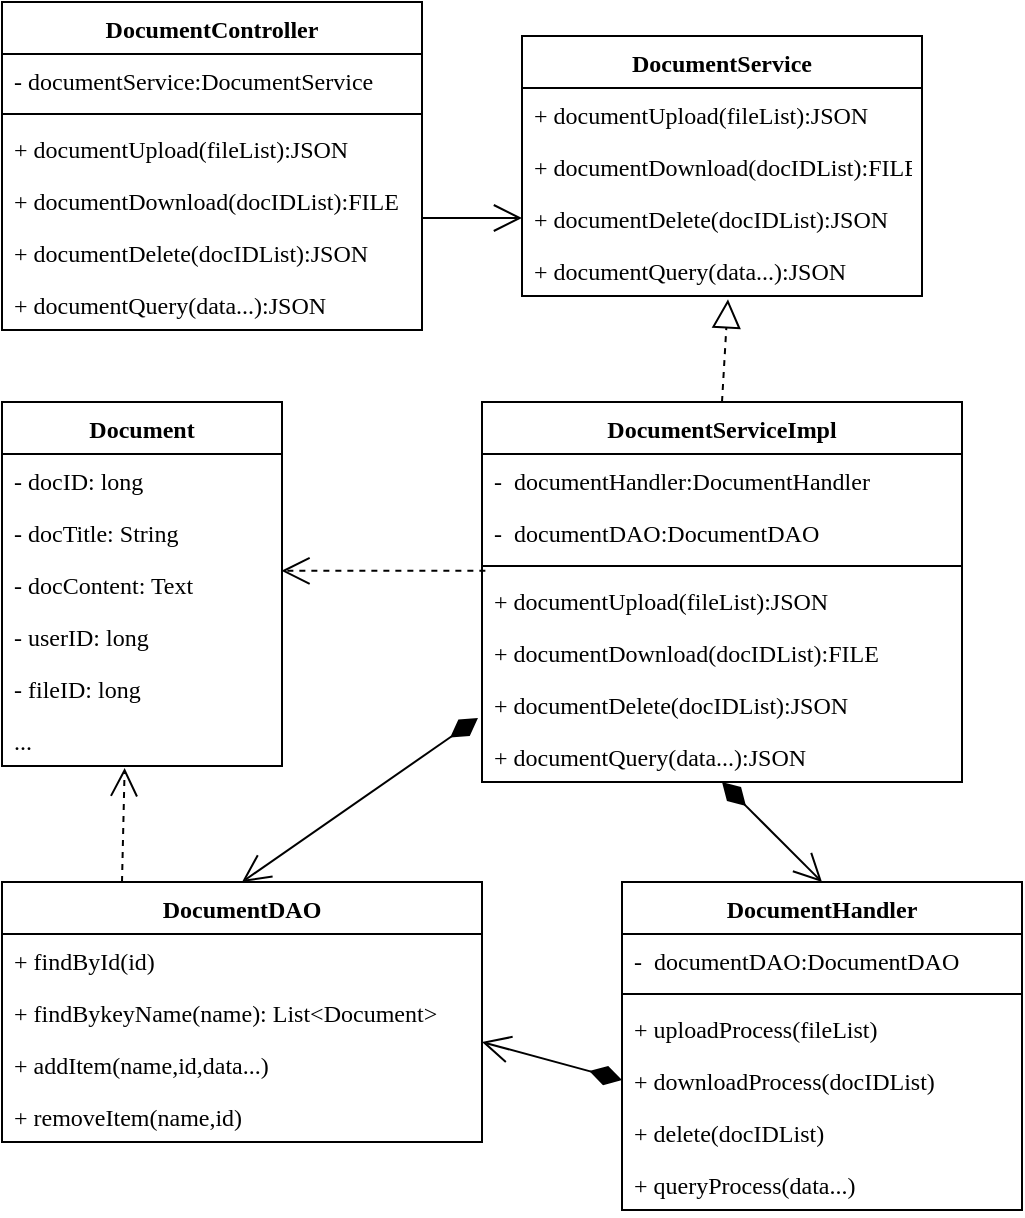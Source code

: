 <mxfile version="20.8.20" type="github">
  <diagram id="C5RBs43oDa-KdzZeNtuy" name="Page-1">
    <mxGraphModel dx="817" dy="654" grid="1" gridSize="10" guides="1" tooltips="1" connect="1" arrows="1" fold="1" page="1" pageScale="1" pageWidth="827" pageHeight="1169" math="0" shadow="0">
      <root>
        <mxCell id="WIyWlLk6GJQsqaUBKTNV-0" />
        <mxCell id="WIyWlLk6GJQsqaUBKTNV-1" parent="WIyWlLk6GJQsqaUBKTNV-0" />
        <mxCell id="u-H9tAzX5xYa-0JLk3yS-4" value="Document" style="swimlane;fontStyle=1;childLayout=stackLayout;horizontal=1;startSize=26;fillColor=none;horizontalStack=0;resizeParent=1;resizeParentMax=0;resizeLast=0;collapsible=1;marginBottom=0;fontFamily=Times New Roman;" vertex="1" parent="WIyWlLk6GJQsqaUBKTNV-1">
          <mxGeometry x="80" y="240" width="140" height="182" as="geometry" />
        </mxCell>
        <mxCell id="u-H9tAzX5xYa-0JLk3yS-5" value="- docID: long" style="text;strokeColor=none;fillColor=none;align=left;verticalAlign=top;spacingLeft=4;spacingRight=4;overflow=hidden;rotatable=0;points=[[0,0.5],[1,0.5]];portConstraint=eastwest;fontFamily=Times New Roman;" vertex="1" parent="u-H9tAzX5xYa-0JLk3yS-4">
          <mxGeometry y="26" width="140" height="26" as="geometry" />
        </mxCell>
        <mxCell id="u-H9tAzX5xYa-0JLk3yS-6" value="- docTitle: String" style="text;strokeColor=none;fillColor=none;align=left;verticalAlign=top;spacingLeft=4;spacingRight=4;overflow=hidden;rotatable=0;points=[[0,0.5],[1,0.5]];portConstraint=eastwest;fontFamily=Times New Roman;" vertex="1" parent="u-H9tAzX5xYa-0JLk3yS-4">
          <mxGeometry y="52" width="140" height="26" as="geometry" />
        </mxCell>
        <object label="- docContent: Text&#xa;" d="d" id="u-H9tAzX5xYa-0JLk3yS-7">
          <mxCell style="text;strokeColor=none;fillColor=none;align=left;verticalAlign=top;spacingLeft=4;spacingRight=4;overflow=hidden;rotatable=0;points=[[0,0.5],[1,0.5]];portConstraint=eastwest;fontFamily=Times New Roman;" vertex="1" parent="u-H9tAzX5xYa-0JLk3yS-4">
            <mxGeometry y="78" width="140" height="26" as="geometry" />
          </mxCell>
        </object>
        <object label="- userID: long&#xa;" d="d" id="u-H9tAzX5xYa-0JLk3yS-8">
          <mxCell style="text;strokeColor=none;fillColor=none;align=left;verticalAlign=top;spacingLeft=4;spacingRight=4;overflow=hidden;rotatable=0;points=[[0,0.5],[1,0.5]];portConstraint=eastwest;fontFamily=Times New Roman;" vertex="1" parent="u-H9tAzX5xYa-0JLk3yS-4">
            <mxGeometry y="104" width="140" height="26" as="geometry" />
          </mxCell>
        </object>
        <object label="- fileID: long&#xa;" d="d" id="u-H9tAzX5xYa-0JLk3yS-9">
          <mxCell style="text;strokeColor=none;fillColor=none;align=left;verticalAlign=top;spacingLeft=4;spacingRight=4;overflow=hidden;rotatable=0;points=[[0,0.5],[1,0.5]];portConstraint=eastwest;fontFamily=Times New Roman;" vertex="1" parent="u-H9tAzX5xYa-0JLk3yS-4">
            <mxGeometry y="130" width="140" height="26" as="geometry" />
          </mxCell>
        </object>
        <object label="..." d="d" id="u-H9tAzX5xYa-0JLk3yS-25">
          <mxCell style="text;strokeColor=none;fillColor=none;align=left;verticalAlign=top;spacingLeft=4;spacingRight=4;overflow=hidden;rotatable=0;points=[[0,0.5],[1,0.5]];portConstraint=eastwest;fontFamily=Times New Roman;" vertex="1" parent="u-H9tAzX5xYa-0JLk3yS-4">
            <mxGeometry y="156" width="140" height="26" as="geometry" />
          </mxCell>
        </object>
        <mxCell id="u-H9tAzX5xYa-0JLk3yS-16" value="DocumentDAO" style="swimlane;fontStyle=1;childLayout=stackLayout;horizontal=1;startSize=26;fillColor=none;horizontalStack=0;resizeParent=1;resizeParentMax=0;resizeLast=0;collapsible=1;marginBottom=0;fontFamily=Times New Roman;" vertex="1" parent="WIyWlLk6GJQsqaUBKTNV-1">
          <mxGeometry x="80" y="480" width="240" height="130" as="geometry" />
        </mxCell>
        <mxCell id="u-H9tAzX5xYa-0JLk3yS-17" value="+ findById(id)" style="text;strokeColor=none;fillColor=none;align=left;verticalAlign=top;spacingLeft=4;spacingRight=4;overflow=hidden;rotatable=0;points=[[0,0.5],[1,0.5]];portConstraint=eastwest;fontFamily=Times New Roman;" vertex="1" parent="u-H9tAzX5xYa-0JLk3yS-16">
          <mxGeometry y="26" width="240" height="26" as="geometry" />
        </mxCell>
        <mxCell id="u-H9tAzX5xYa-0JLk3yS-18" value="+ findBykeyName(name): List&lt;Document&gt;" style="text;strokeColor=none;fillColor=none;align=left;verticalAlign=top;spacingLeft=4;spacingRight=4;overflow=hidden;rotatable=0;points=[[0,0.5],[1,0.5]];portConstraint=eastwest;fontFamily=Times New Roman;" vertex="1" parent="u-H9tAzX5xYa-0JLk3yS-16">
          <mxGeometry y="52" width="240" height="26" as="geometry" />
        </mxCell>
        <mxCell id="u-H9tAzX5xYa-0JLk3yS-19" value="+ addItem(name,id,data...)" style="text;strokeColor=none;fillColor=none;align=left;verticalAlign=top;spacingLeft=4;spacingRight=4;overflow=hidden;rotatable=0;points=[[0,0.5],[1,0.5]];portConstraint=eastwest;fontFamily=Times New Roman;" vertex="1" parent="u-H9tAzX5xYa-0JLk3yS-16">
          <mxGeometry y="78" width="240" height="26" as="geometry" />
        </mxCell>
        <mxCell id="u-H9tAzX5xYa-0JLk3yS-20" value="+ removeItem(name,id)" style="text;strokeColor=none;fillColor=none;align=left;verticalAlign=top;spacingLeft=4;spacingRight=4;overflow=hidden;rotatable=0;points=[[0,0.5],[1,0.5]];portConstraint=eastwest;fontFamily=Times New Roman;" vertex="1" parent="u-H9tAzX5xYa-0JLk3yS-16">
          <mxGeometry y="104" width="240" height="26" as="geometry" />
        </mxCell>
        <mxCell id="u-H9tAzX5xYa-0JLk3yS-31" value="DocumentController" style="swimlane;fontStyle=1;align=center;verticalAlign=top;childLayout=stackLayout;horizontal=1;startSize=26;horizontalStack=0;resizeParent=1;resizeParentMax=0;resizeLast=0;collapsible=1;marginBottom=0;fontFamily=Times New Roman;" vertex="1" parent="WIyWlLk6GJQsqaUBKTNV-1">
          <mxGeometry x="80" y="40" width="210" height="164" as="geometry" />
        </mxCell>
        <mxCell id="u-H9tAzX5xYa-0JLk3yS-32" value="- documentService:DocumentService" style="text;strokeColor=none;fillColor=none;align=left;verticalAlign=top;spacingLeft=4;spacingRight=4;overflow=hidden;rotatable=0;points=[[0,0.5],[1,0.5]];portConstraint=eastwest;fontFamily=Times New Roman;" vertex="1" parent="u-H9tAzX5xYa-0JLk3yS-31">
          <mxGeometry y="26" width="210" height="26" as="geometry" />
        </mxCell>
        <mxCell id="u-H9tAzX5xYa-0JLk3yS-33" value="" style="line;strokeWidth=1;fillColor=none;align=left;verticalAlign=middle;spacingTop=-1;spacingLeft=3;spacingRight=3;rotatable=0;labelPosition=right;points=[];portConstraint=eastwest;strokeColor=inherit;fontFamily=Times New Roman;" vertex="1" parent="u-H9tAzX5xYa-0JLk3yS-31">
          <mxGeometry y="52" width="210" height="8" as="geometry" />
        </mxCell>
        <mxCell id="u-H9tAzX5xYa-0JLk3yS-34" value="+ documentUpload(fileList):JSON" style="text;strokeColor=none;fillColor=none;align=left;verticalAlign=top;spacingLeft=4;spacingRight=4;overflow=hidden;rotatable=0;points=[[0,0.5],[1,0.5]];portConstraint=eastwest;fontFamily=Times New Roman;" vertex="1" parent="u-H9tAzX5xYa-0JLk3yS-31">
          <mxGeometry y="60" width="210" height="26" as="geometry" />
        </mxCell>
        <mxCell id="u-H9tAzX5xYa-0JLk3yS-39" value="+ documentDownload(docIDList):FILE" style="text;strokeColor=none;fillColor=none;align=left;verticalAlign=top;spacingLeft=4;spacingRight=4;overflow=hidden;rotatable=0;points=[[0,0.5],[1,0.5]];portConstraint=eastwest;fontFamily=Times New Roman;" vertex="1" parent="u-H9tAzX5xYa-0JLk3yS-31">
          <mxGeometry y="86" width="210" height="26" as="geometry" />
        </mxCell>
        <mxCell id="u-H9tAzX5xYa-0JLk3yS-40" value="+ documentDelete(docIDList):JSON" style="text;strokeColor=none;fillColor=none;align=left;verticalAlign=top;spacingLeft=4;spacingRight=4;overflow=hidden;rotatable=0;points=[[0,0.5],[1,0.5]];portConstraint=eastwest;fontFamily=Times New Roman;" vertex="1" parent="u-H9tAzX5xYa-0JLk3yS-31">
          <mxGeometry y="112" width="210" height="26" as="geometry" />
        </mxCell>
        <mxCell id="u-H9tAzX5xYa-0JLk3yS-41" value="+ documentQuery(data...):JSON" style="text;strokeColor=none;fillColor=none;align=left;verticalAlign=top;spacingLeft=4;spacingRight=4;overflow=hidden;rotatable=0;points=[[0,0.5],[1,0.5]];portConstraint=eastwest;fontFamily=Times New Roman;" vertex="1" parent="u-H9tAzX5xYa-0JLk3yS-31">
          <mxGeometry y="138" width="210" height="26" as="geometry" />
        </mxCell>
        <mxCell id="u-H9tAzX5xYa-0JLk3yS-35" value="DocumentServiceImpl" style="swimlane;fontStyle=1;align=center;verticalAlign=top;childLayout=stackLayout;horizontal=1;startSize=26;horizontalStack=0;resizeParent=1;resizeParentMax=0;resizeLast=0;collapsible=1;marginBottom=0;fontFamily=Times New Roman;" vertex="1" parent="WIyWlLk6GJQsqaUBKTNV-1">
          <mxGeometry x="320" y="240" width="240" height="190" as="geometry" />
        </mxCell>
        <mxCell id="u-H9tAzX5xYa-0JLk3yS-36" value="-  documentHandler:DocumentHandler" style="text;strokeColor=none;fillColor=none;align=left;verticalAlign=top;spacingLeft=4;spacingRight=4;overflow=hidden;rotatable=0;points=[[0,0.5],[1,0.5]];portConstraint=eastwest;fontFamily=Times New Roman;" vertex="1" parent="u-H9tAzX5xYa-0JLk3yS-35">
          <mxGeometry y="26" width="240" height="26" as="geometry" />
        </mxCell>
        <mxCell id="u-H9tAzX5xYa-0JLk3yS-48" value="-  documentDAO:DocumentDAO" style="text;strokeColor=none;fillColor=none;align=left;verticalAlign=top;spacingLeft=4;spacingRight=4;overflow=hidden;rotatable=0;points=[[0,0.5],[1,0.5]];portConstraint=eastwest;fontFamily=Times New Roman;" vertex="1" parent="u-H9tAzX5xYa-0JLk3yS-35">
          <mxGeometry y="52" width="240" height="26" as="geometry" />
        </mxCell>
        <mxCell id="u-H9tAzX5xYa-0JLk3yS-37" value="" style="line;strokeWidth=1;fillColor=none;align=left;verticalAlign=middle;spacingTop=-1;spacingLeft=3;spacingRight=3;rotatable=0;labelPosition=right;points=[];portConstraint=eastwest;strokeColor=inherit;fontFamily=Times New Roman;" vertex="1" parent="u-H9tAzX5xYa-0JLk3yS-35">
          <mxGeometry y="78" width="240" height="8" as="geometry" />
        </mxCell>
        <mxCell id="u-H9tAzX5xYa-0JLk3yS-38" value="+ documentUpload(fileList):JSON" style="text;strokeColor=none;fillColor=none;align=left;verticalAlign=top;spacingLeft=4;spacingRight=4;overflow=hidden;rotatable=0;points=[[0,0.5],[1,0.5]];portConstraint=eastwest;fontFamily=Times New Roman;" vertex="1" parent="u-H9tAzX5xYa-0JLk3yS-35">
          <mxGeometry y="86" width="240" height="26" as="geometry" />
        </mxCell>
        <mxCell id="u-H9tAzX5xYa-0JLk3yS-53" value="+ documentDownload(docIDList):FILE" style="text;strokeColor=none;fillColor=none;align=left;verticalAlign=top;spacingLeft=4;spacingRight=4;overflow=hidden;rotatable=0;points=[[0,0.5],[1,0.5]];portConstraint=eastwest;fontFamily=Times New Roman;" vertex="1" parent="u-H9tAzX5xYa-0JLk3yS-35">
          <mxGeometry y="112" width="240" height="26" as="geometry" />
        </mxCell>
        <mxCell id="u-H9tAzX5xYa-0JLk3yS-54" value="+ documentDelete(docIDList):JSON" style="text;strokeColor=none;fillColor=none;align=left;verticalAlign=top;spacingLeft=4;spacingRight=4;overflow=hidden;rotatable=0;points=[[0,0.5],[1,0.5]];portConstraint=eastwest;fontFamily=Times New Roman;" vertex="1" parent="u-H9tAzX5xYa-0JLk3yS-35">
          <mxGeometry y="138" width="240" height="26" as="geometry" />
        </mxCell>
        <mxCell id="u-H9tAzX5xYa-0JLk3yS-55" value="+ documentQuery(data...):JSON" style="text;strokeColor=none;fillColor=none;align=left;verticalAlign=top;spacingLeft=4;spacingRight=4;overflow=hidden;rotatable=0;points=[[0,0.5],[1,0.5]];portConstraint=eastwest;fontFamily=Times New Roman;" vertex="1" parent="u-H9tAzX5xYa-0JLk3yS-35">
          <mxGeometry y="164" width="240" height="26" as="geometry" />
        </mxCell>
        <mxCell id="u-H9tAzX5xYa-0JLk3yS-42" value="DocumentService" style="swimlane;fontStyle=1;childLayout=stackLayout;horizontal=1;startSize=26;fillColor=none;horizontalStack=0;resizeParent=1;resizeParentMax=0;resizeLast=0;collapsible=1;marginBottom=0;fontFamily=Times New Roman;" vertex="1" parent="WIyWlLk6GJQsqaUBKTNV-1">
          <mxGeometry x="340" y="57" width="200" height="130" as="geometry" />
        </mxCell>
        <mxCell id="u-H9tAzX5xYa-0JLk3yS-43" value="+ documentUpload(fileList):JSON" style="text;strokeColor=none;fillColor=none;align=left;verticalAlign=top;spacingLeft=4;spacingRight=4;overflow=hidden;rotatable=0;points=[[0,0.5],[1,0.5]];portConstraint=eastwest;fontFamily=Times New Roman;" vertex="1" parent="u-H9tAzX5xYa-0JLk3yS-42">
          <mxGeometry y="26" width="200" height="26" as="geometry" />
        </mxCell>
        <mxCell id="u-H9tAzX5xYa-0JLk3yS-44" value="+ documentDownload(docIDList):FILE" style="text;strokeColor=none;fillColor=none;align=left;verticalAlign=top;spacingLeft=4;spacingRight=4;overflow=hidden;rotatable=0;points=[[0,0.5],[1,0.5]];portConstraint=eastwest;fontFamily=Times New Roman;" vertex="1" parent="u-H9tAzX5xYa-0JLk3yS-42">
          <mxGeometry y="52" width="200" height="26" as="geometry" />
        </mxCell>
        <mxCell id="u-H9tAzX5xYa-0JLk3yS-45" value="+ documentDelete(docIDList):JSON" style="text;strokeColor=none;fillColor=none;align=left;verticalAlign=top;spacingLeft=4;spacingRight=4;overflow=hidden;rotatable=0;points=[[0,0.5],[1,0.5]];portConstraint=eastwest;fontFamily=Times New Roman;" vertex="1" parent="u-H9tAzX5xYa-0JLk3yS-42">
          <mxGeometry y="78" width="200" height="26" as="geometry" />
        </mxCell>
        <mxCell id="u-H9tAzX5xYa-0JLk3yS-46" value="+ documentQuery(data...):JSON" style="text;strokeColor=none;fillColor=none;align=left;verticalAlign=top;spacingLeft=4;spacingRight=4;overflow=hidden;rotatable=0;points=[[0,0.5],[1,0.5]];portConstraint=eastwest;fontFamily=Times New Roman;" vertex="1" parent="u-H9tAzX5xYa-0JLk3yS-42">
          <mxGeometry y="104" width="200" height="26" as="geometry" />
        </mxCell>
        <mxCell id="u-H9tAzX5xYa-0JLk3yS-56" value="DocumentHandler" style="swimlane;fontStyle=1;childLayout=stackLayout;horizontal=1;startSize=26;fillColor=none;horizontalStack=0;resizeParent=1;resizeParentMax=0;resizeLast=0;collapsible=1;marginBottom=0;fontFamily=Times New Roman;" vertex="1" parent="WIyWlLk6GJQsqaUBKTNV-1">
          <mxGeometry x="390" y="480" width="200" height="164" as="geometry" />
        </mxCell>
        <mxCell id="u-H9tAzX5xYa-0JLk3yS-69" value="-  documentDAO:DocumentDAO" style="text;strokeColor=none;fillColor=none;align=left;verticalAlign=top;spacingLeft=4;spacingRight=4;overflow=hidden;rotatable=0;points=[[0,0.5],[1,0.5]];portConstraint=eastwest;fontFamily=Times New Roman;" vertex="1" parent="u-H9tAzX5xYa-0JLk3yS-56">
          <mxGeometry y="26" width="200" height="26" as="geometry" />
        </mxCell>
        <mxCell id="u-H9tAzX5xYa-0JLk3yS-70" value="" style="line;strokeWidth=1;fillColor=none;align=left;verticalAlign=middle;spacingTop=-1;spacingLeft=3;spacingRight=3;rotatable=0;labelPosition=right;points=[];portConstraint=eastwest;strokeColor=inherit;fontFamily=Times New Roman;" vertex="1" parent="u-H9tAzX5xYa-0JLk3yS-56">
          <mxGeometry y="52" width="200" height="8" as="geometry" />
        </mxCell>
        <mxCell id="u-H9tAzX5xYa-0JLk3yS-57" value="+ uploadProcess(fileList)" style="text;strokeColor=none;fillColor=none;align=left;verticalAlign=top;spacingLeft=4;spacingRight=4;overflow=hidden;rotatable=0;points=[[0,0.5],[1,0.5]];portConstraint=eastwest;fontFamily=Times New Roman;" vertex="1" parent="u-H9tAzX5xYa-0JLk3yS-56">
          <mxGeometry y="60" width="200" height="26" as="geometry" />
        </mxCell>
        <mxCell id="u-H9tAzX5xYa-0JLk3yS-58" value="+ downloadProcess(docIDList)" style="text;strokeColor=none;fillColor=none;align=left;verticalAlign=top;spacingLeft=4;spacingRight=4;overflow=hidden;rotatable=0;points=[[0,0.5],[1,0.5]];portConstraint=eastwest;fontFamily=Times New Roman;" vertex="1" parent="u-H9tAzX5xYa-0JLk3yS-56">
          <mxGeometry y="86" width="200" height="26" as="geometry" />
        </mxCell>
        <mxCell id="u-H9tAzX5xYa-0JLk3yS-59" value="+ delete(docIDList)" style="text;strokeColor=none;fillColor=none;align=left;verticalAlign=top;spacingLeft=4;spacingRight=4;overflow=hidden;rotatable=0;points=[[0,0.5],[1,0.5]];portConstraint=eastwest;fontFamily=Times New Roman;" vertex="1" parent="u-H9tAzX5xYa-0JLk3yS-56">
          <mxGeometry y="112" width="200" height="26" as="geometry" />
        </mxCell>
        <mxCell id="u-H9tAzX5xYa-0JLk3yS-60" value="+ queryProcess(data...)" style="text;strokeColor=none;fillColor=none;align=left;verticalAlign=top;spacingLeft=4;spacingRight=4;overflow=hidden;rotatable=0;points=[[0,0.5],[1,0.5]];portConstraint=eastwest;fontFamily=Times New Roman;" vertex="1" parent="u-H9tAzX5xYa-0JLk3yS-56">
          <mxGeometry y="138" width="200" height="26" as="geometry" />
        </mxCell>
        <mxCell id="u-H9tAzX5xYa-0JLk3yS-61" value="" style="endArrow=open;endFill=1;endSize=12;html=1;rounded=0;fontFamily=Times New Roman;entryX=0;entryY=0.5;entryDx=0;entryDy=0;" edge="1" parent="WIyWlLk6GJQsqaUBKTNV-1" target="u-H9tAzX5xYa-0JLk3yS-45">
          <mxGeometry width="160" relative="1" as="geometry">
            <mxPoint x="290" y="148" as="sourcePoint" />
            <mxPoint x="630" y="330" as="targetPoint" />
          </mxGeometry>
        </mxCell>
        <mxCell id="u-H9tAzX5xYa-0JLk3yS-62" value="" style="endArrow=block;dashed=1;endFill=0;endSize=12;html=1;rounded=0;fontFamily=Times New Roman;exitX=0.5;exitY=0;exitDx=0;exitDy=0;entryX=0.515;entryY=1.064;entryDx=0;entryDy=0;entryPerimeter=0;" edge="1" parent="WIyWlLk6GJQsqaUBKTNV-1" source="u-H9tAzX5xYa-0JLk3yS-35" target="u-H9tAzX5xYa-0JLk3yS-46">
          <mxGeometry width="160" relative="1" as="geometry">
            <mxPoint x="470" y="330" as="sourcePoint" />
            <mxPoint x="700" y="220" as="targetPoint" />
          </mxGeometry>
        </mxCell>
        <mxCell id="u-H9tAzX5xYa-0JLk3yS-64" value="" style="endArrow=open;endFill=1;endSize=12;html=1;rounded=0;fontFamily=Times New Roman;exitX=0.25;exitY=0;exitDx=0;exitDy=0;entryX=0.438;entryY=1.038;entryDx=0;entryDy=0;entryPerimeter=0;dashed=1;" edge="1" parent="WIyWlLk6GJQsqaUBKTNV-1" source="u-H9tAzX5xYa-0JLk3yS-16" target="u-H9tAzX5xYa-0JLk3yS-25">
          <mxGeometry width="160" relative="1" as="geometry">
            <mxPoint x="290" y="330" as="sourcePoint" />
            <mxPoint x="450" y="330" as="targetPoint" />
          </mxGeometry>
        </mxCell>
        <mxCell id="u-H9tAzX5xYa-0JLk3yS-67" value="" style="endArrow=open;endFill=1;endSize=12;html=1;rounded=0;fontFamily=Times New Roman;entryX=0.998;entryY=0.246;entryDx=0;entryDy=0;entryPerimeter=0;dashed=1;exitX=0.007;exitY=0.8;exitDx=0;exitDy=0;exitPerimeter=0;" edge="1" parent="WIyWlLk6GJQsqaUBKTNV-1" source="u-H9tAzX5xYa-0JLk3yS-37" target="u-H9tAzX5xYa-0JLk3yS-7">
          <mxGeometry width="160" relative="1" as="geometry">
            <mxPoint x="250" y="390" as="sourcePoint" />
            <mxPoint x="151" y="433" as="targetPoint" />
          </mxGeometry>
        </mxCell>
        <mxCell id="u-H9tAzX5xYa-0JLk3yS-72" value="1" style="endArrow=open;html=1;endSize=12;startArrow=diamondThin;startSize=14;startFill=1;align=left;verticalAlign=bottom;rounded=0;fontFamily=Times New Roman;entryX=0.5;entryY=0;entryDx=0;entryDy=0;fontColor=none;noLabel=1;" edge="1" parent="WIyWlLk6GJQsqaUBKTNV-1" target="u-H9tAzX5xYa-0JLk3yS-56">
          <mxGeometry x="-1" y="3" relative="1" as="geometry">
            <mxPoint x="440" y="430" as="sourcePoint" />
            <mxPoint x="484" y="450" as="targetPoint" />
          </mxGeometry>
        </mxCell>
        <mxCell id="u-H9tAzX5xYa-0JLk3yS-73" value="1" style="endArrow=open;endSize=12;startArrow=diamondThin;startSize=14;startFill=1;align=left;verticalAlign=bottom;rounded=0;fontFamily=Times New Roman;entryX=0.5;entryY=0;entryDx=0;entryDy=0;html=1;fontColor=none;noLabel=1;" edge="1" parent="WIyWlLk6GJQsqaUBKTNV-1" target="u-H9tAzX5xYa-0JLk3yS-16">
          <mxGeometry x="-1" y="3" relative="1" as="geometry">
            <mxPoint x="318" y="398" as="sourcePoint" />
            <mxPoint x="510" y="530" as="targetPoint" />
          </mxGeometry>
        </mxCell>
        <mxCell id="u-H9tAzX5xYa-0JLk3yS-74" value="1" style="endArrow=open;html=1;endSize=12;startArrow=diamondThin;startSize=14;startFill=1;align=left;verticalAlign=bottom;rounded=0;fontFamily=Times New Roman;exitX=0;exitY=0.5;exitDx=0;exitDy=0;fontColor=none;noLabel=1;" edge="1" parent="WIyWlLk6GJQsqaUBKTNV-1" source="u-H9tAzX5xYa-0JLk3yS-58">
          <mxGeometry x="-1" y="3" relative="1" as="geometry">
            <mxPoint x="450" y="450" as="sourcePoint" />
            <mxPoint x="320" y="560" as="targetPoint" />
          </mxGeometry>
        </mxCell>
      </root>
    </mxGraphModel>
  </diagram>
</mxfile>
